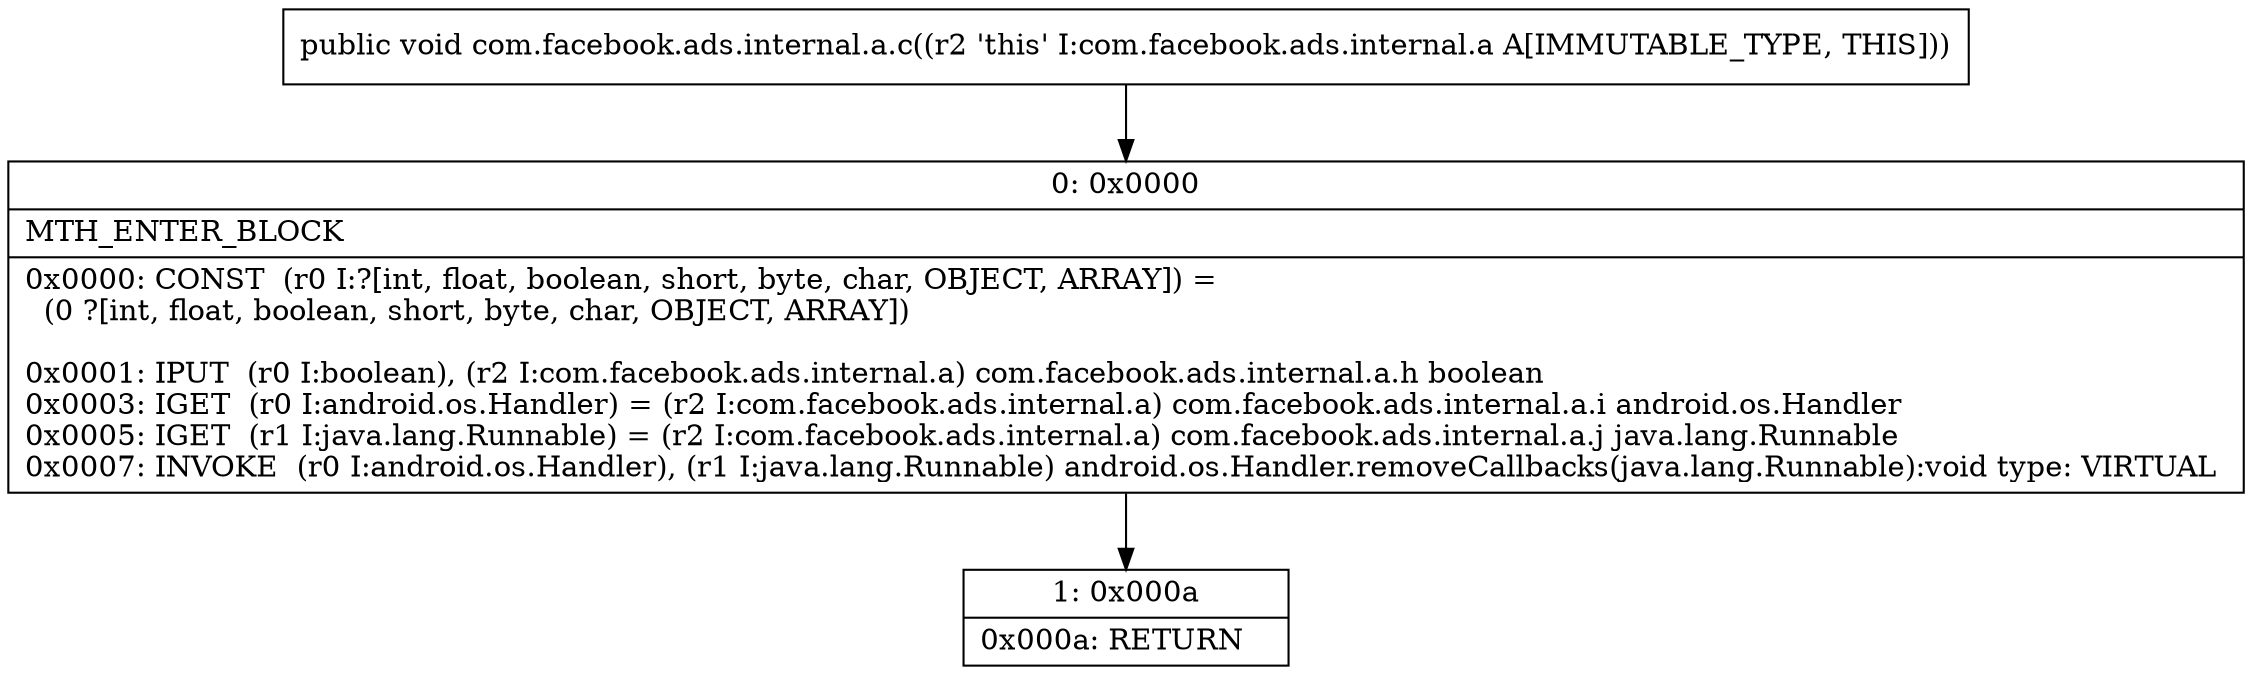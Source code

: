 digraph "CFG forcom.facebook.ads.internal.a.c()V" {
Node_0 [shape=record,label="{0\:\ 0x0000|MTH_ENTER_BLOCK\l|0x0000: CONST  (r0 I:?[int, float, boolean, short, byte, char, OBJECT, ARRAY]) = \l  (0 ?[int, float, boolean, short, byte, char, OBJECT, ARRAY])\l \l0x0001: IPUT  (r0 I:boolean), (r2 I:com.facebook.ads.internal.a) com.facebook.ads.internal.a.h boolean \l0x0003: IGET  (r0 I:android.os.Handler) = (r2 I:com.facebook.ads.internal.a) com.facebook.ads.internal.a.i android.os.Handler \l0x0005: IGET  (r1 I:java.lang.Runnable) = (r2 I:com.facebook.ads.internal.a) com.facebook.ads.internal.a.j java.lang.Runnable \l0x0007: INVOKE  (r0 I:android.os.Handler), (r1 I:java.lang.Runnable) android.os.Handler.removeCallbacks(java.lang.Runnable):void type: VIRTUAL \l}"];
Node_1 [shape=record,label="{1\:\ 0x000a|0x000a: RETURN   \l}"];
MethodNode[shape=record,label="{public void com.facebook.ads.internal.a.c((r2 'this' I:com.facebook.ads.internal.a A[IMMUTABLE_TYPE, THIS])) }"];
MethodNode -> Node_0;
Node_0 -> Node_1;
}

